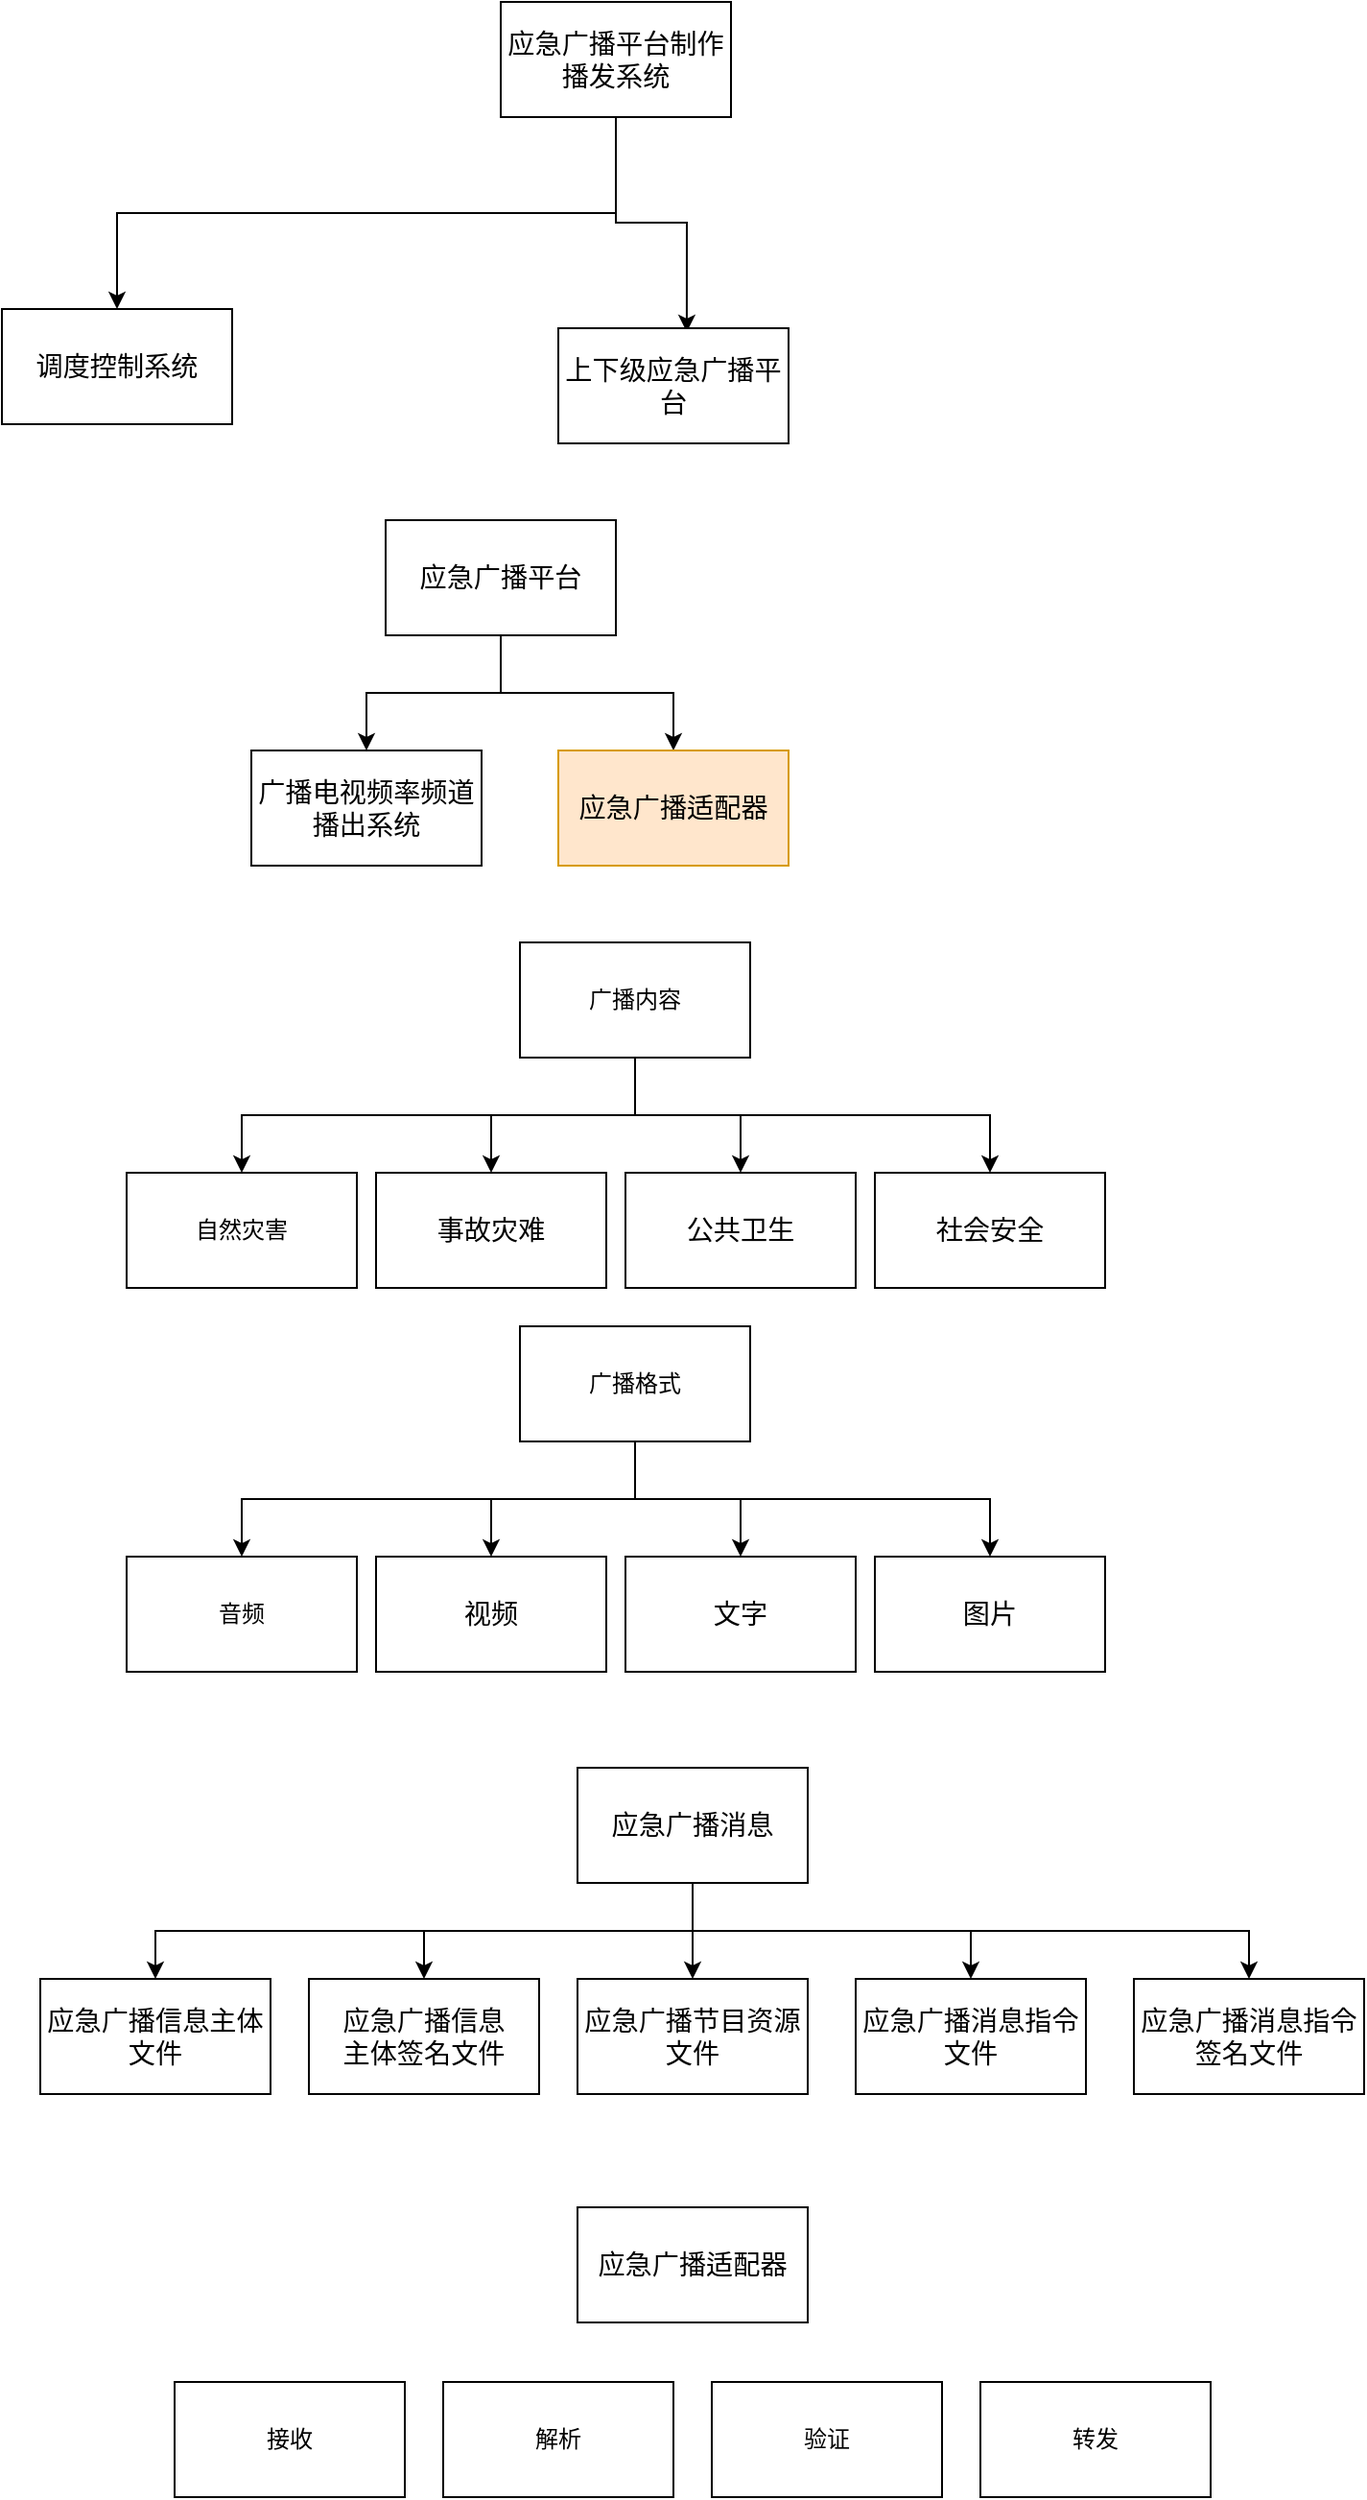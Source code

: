 <mxfile version="16.2.6" type="github">
  <diagram id="2nPovjhIuk3LcjY5GIDf" name="Page-1">
    <mxGraphModel dx="1422" dy="882" grid="1" gridSize="10" guides="1" tooltips="1" connect="1" arrows="1" fold="1" page="1" pageScale="1" pageWidth="827" pageHeight="1169" math="0" shadow="0">
      <root>
        <mxCell id="0" />
        <mxCell id="1" parent="0" />
        <mxCell id="cKkV5t8OmHSfCwwFpSGk-3" style="edgeStyle=orthogonalEdgeStyle;rounded=0;orthogonalLoop=1;jettySize=auto;html=1;exitX=0.5;exitY=1;exitDx=0;exitDy=0;" edge="1" parent="1" source="cKkV5t8OmHSfCwwFpSGk-1" target="cKkV5t8OmHSfCwwFpSGk-2">
          <mxGeometry relative="1" as="geometry" />
        </mxCell>
        <mxCell id="cKkV5t8OmHSfCwwFpSGk-5" style="edgeStyle=orthogonalEdgeStyle;rounded=0;orthogonalLoop=1;jettySize=auto;html=1;exitX=0.5;exitY=1;exitDx=0;exitDy=0;entryX=0.558;entryY=0.033;entryDx=0;entryDy=0;entryPerimeter=0;" edge="1" parent="1" source="cKkV5t8OmHSfCwwFpSGk-1" target="cKkV5t8OmHSfCwwFpSGk-4">
          <mxGeometry relative="1" as="geometry" />
        </mxCell>
        <mxCell id="cKkV5t8OmHSfCwwFpSGk-1" value="&lt;div&gt;&lt;span style=&quot;font-size: 10.56pt&quot;&gt;应急广播平台制作播发系统&lt;/span&gt;&lt;/div&gt;" style="rounded=0;whiteSpace=wrap;html=1;" vertex="1" parent="1">
          <mxGeometry x="300" y="20" width="120" height="60" as="geometry" />
        </mxCell>
        <mxCell id="cKkV5t8OmHSfCwwFpSGk-2" value="&lt;div&gt;&lt;span style=&quot;font-size: 10.56pt&quot;&gt;调度控制系统&lt;/span&gt;&lt;/div&gt;" style="rounded=0;whiteSpace=wrap;html=1;" vertex="1" parent="1">
          <mxGeometry x="40" y="180" width="120" height="60" as="geometry" />
        </mxCell>
        <mxCell id="cKkV5t8OmHSfCwwFpSGk-4" value="&lt;div&gt;&lt;span style=&quot;font-size: 10.56pt&quot;&gt;上下级应急广播平台&lt;/span&gt;&lt;/div&gt;" style="rounded=0;whiteSpace=wrap;html=1;" vertex="1" parent="1">
          <mxGeometry x="330" y="190" width="120" height="60" as="geometry" />
        </mxCell>
        <mxCell id="cKkV5t8OmHSfCwwFpSGk-8" style="edgeStyle=orthogonalEdgeStyle;rounded=0;orthogonalLoop=1;jettySize=auto;html=1;exitX=0.5;exitY=1;exitDx=0;exitDy=0;entryX=0.5;entryY=0;entryDx=0;entryDy=0;" edge="1" parent="1" source="cKkV5t8OmHSfCwwFpSGk-6" target="cKkV5t8OmHSfCwwFpSGk-7">
          <mxGeometry relative="1" as="geometry" />
        </mxCell>
        <mxCell id="cKkV5t8OmHSfCwwFpSGk-10" style="edgeStyle=orthogonalEdgeStyle;rounded=0;orthogonalLoop=1;jettySize=auto;html=1;exitX=0.5;exitY=1;exitDx=0;exitDy=0;" edge="1" parent="1" source="cKkV5t8OmHSfCwwFpSGk-6" target="cKkV5t8OmHSfCwwFpSGk-9">
          <mxGeometry relative="1" as="geometry" />
        </mxCell>
        <mxCell id="cKkV5t8OmHSfCwwFpSGk-6" value="&lt;div&gt;&lt;span style=&quot;font-size: 10.56pt&quot;&gt;应&lt;/span&gt;&lt;span style=&quot;font-size: 10.56pt&quot;&gt;急广播平台&lt;/span&gt;&lt;/div&gt;" style="rounded=0;whiteSpace=wrap;html=1;" vertex="1" parent="1">
          <mxGeometry x="240" y="290" width="120" height="60" as="geometry" />
        </mxCell>
        <mxCell id="cKkV5t8OmHSfCwwFpSGk-7" value="&lt;div&gt;&lt;span style=&quot;font-size: 10.56pt&quot;&gt;广播电视频率频道播出系统&lt;/span&gt;&lt;/div&gt;" style="rounded=0;whiteSpace=wrap;html=1;" vertex="1" parent="1">
          <mxGeometry x="170" y="410" width="120" height="60" as="geometry" />
        </mxCell>
        <mxCell id="cKkV5t8OmHSfCwwFpSGk-9" value="&lt;div&gt;&lt;span style=&quot;font-size: 10.56pt&quot;&gt;应急广播适配器&lt;/span&gt;&lt;/div&gt;" style="rounded=0;whiteSpace=wrap;html=1;fillColor=#ffe6cc;strokeColor=#d79b00;" vertex="1" parent="1">
          <mxGeometry x="330" y="410" width="120" height="60" as="geometry" />
        </mxCell>
        <mxCell id="cKkV5t8OmHSfCwwFpSGk-11" value="自然灾害" style="rounded=0;whiteSpace=wrap;html=1;" vertex="1" parent="1">
          <mxGeometry x="105" y="630" width="120" height="60" as="geometry" />
        </mxCell>
        <mxCell id="cKkV5t8OmHSfCwwFpSGk-12" value="&lt;div&gt;&lt;span style=&quot;font-size: 10.56pt&quot;&gt;事故灾难&lt;/span&gt;&lt;/div&gt;" style="rounded=0;whiteSpace=wrap;html=1;" vertex="1" parent="1">
          <mxGeometry x="235" y="630" width="120" height="60" as="geometry" />
        </mxCell>
        <mxCell id="cKkV5t8OmHSfCwwFpSGk-13" value="&lt;div&gt;&lt;span style=&quot;font-size: 10.56pt&quot;&gt;公共卫生&lt;/span&gt;&lt;/div&gt;" style="rounded=0;whiteSpace=wrap;html=1;" vertex="1" parent="1">
          <mxGeometry x="365" y="630" width="120" height="60" as="geometry" />
        </mxCell>
        <mxCell id="cKkV5t8OmHSfCwwFpSGk-14" value="&lt;div&gt;&lt;span style=&quot;font-size: 10.56pt&quot;&gt;社会安全&lt;/span&gt;&lt;/div&gt;" style="rounded=0;whiteSpace=wrap;html=1;" vertex="1" parent="1">
          <mxGeometry x="495" y="630" width="120" height="60" as="geometry" />
        </mxCell>
        <mxCell id="cKkV5t8OmHSfCwwFpSGk-16" style="edgeStyle=orthogonalEdgeStyle;rounded=0;orthogonalLoop=1;jettySize=auto;html=1;exitX=0.5;exitY=1;exitDx=0;exitDy=0;" edge="1" parent="1" source="cKkV5t8OmHSfCwwFpSGk-15" target="cKkV5t8OmHSfCwwFpSGk-11">
          <mxGeometry relative="1" as="geometry" />
        </mxCell>
        <mxCell id="cKkV5t8OmHSfCwwFpSGk-17" style="edgeStyle=orthogonalEdgeStyle;rounded=0;orthogonalLoop=1;jettySize=auto;html=1;exitX=0.5;exitY=1;exitDx=0;exitDy=0;" edge="1" parent="1" source="cKkV5t8OmHSfCwwFpSGk-15" target="cKkV5t8OmHSfCwwFpSGk-12">
          <mxGeometry relative="1" as="geometry" />
        </mxCell>
        <mxCell id="cKkV5t8OmHSfCwwFpSGk-18" style="edgeStyle=orthogonalEdgeStyle;rounded=0;orthogonalLoop=1;jettySize=auto;html=1;exitX=0.5;exitY=1;exitDx=0;exitDy=0;entryX=0.5;entryY=0;entryDx=0;entryDy=0;" edge="1" parent="1" source="cKkV5t8OmHSfCwwFpSGk-15" target="cKkV5t8OmHSfCwwFpSGk-13">
          <mxGeometry relative="1" as="geometry" />
        </mxCell>
        <mxCell id="cKkV5t8OmHSfCwwFpSGk-19" style="edgeStyle=orthogonalEdgeStyle;rounded=0;orthogonalLoop=1;jettySize=auto;html=1;exitX=0.5;exitY=1;exitDx=0;exitDy=0;" edge="1" parent="1" source="cKkV5t8OmHSfCwwFpSGk-15" target="cKkV5t8OmHSfCwwFpSGk-14">
          <mxGeometry relative="1" as="geometry" />
        </mxCell>
        <mxCell id="cKkV5t8OmHSfCwwFpSGk-15" value="广播内容" style="rounded=0;whiteSpace=wrap;html=1;" vertex="1" parent="1">
          <mxGeometry x="310" y="510" width="120" height="60" as="geometry" />
        </mxCell>
        <mxCell id="cKkV5t8OmHSfCwwFpSGk-20" value="音频" style="rounded=0;whiteSpace=wrap;html=1;" vertex="1" parent="1">
          <mxGeometry x="105" y="830" width="120" height="60" as="geometry" />
        </mxCell>
        <mxCell id="cKkV5t8OmHSfCwwFpSGk-21" value="&lt;div&gt;&lt;span style=&quot;font-size: 10.56pt&quot;&gt;视频&lt;/span&gt;&lt;/div&gt;" style="rounded=0;whiteSpace=wrap;html=1;" vertex="1" parent="1">
          <mxGeometry x="235" y="830" width="120" height="60" as="geometry" />
        </mxCell>
        <mxCell id="cKkV5t8OmHSfCwwFpSGk-22" value="&lt;div&gt;&lt;span style=&quot;font-size: 10.56pt&quot;&gt;文字&lt;/span&gt;&lt;/div&gt;" style="rounded=0;whiteSpace=wrap;html=1;" vertex="1" parent="1">
          <mxGeometry x="365" y="830" width="120" height="60" as="geometry" />
        </mxCell>
        <mxCell id="cKkV5t8OmHSfCwwFpSGk-23" value="&lt;div&gt;&lt;span style=&quot;font-size: 10.56pt&quot;&gt;图片&lt;/span&gt;&lt;/div&gt;" style="rounded=0;whiteSpace=wrap;html=1;" vertex="1" parent="1">
          <mxGeometry x="495" y="830" width="120" height="60" as="geometry" />
        </mxCell>
        <mxCell id="cKkV5t8OmHSfCwwFpSGk-24" style="edgeStyle=orthogonalEdgeStyle;rounded=0;orthogonalLoop=1;jettySize=auto;html=1;exitX=0.5;exitY=1;exitDx=0;exitDy=0;" edge="1" parent="1" source="cKkV5t8OmHSfCwwFpSGk-28" target="cKkV5t8OmHSfCwwFpSGk-20">
          <mxGeometry relative="1" as="geometry" />
        </mxCell>
        <mxCell id="cKkV5t8OmHSfCwwFpSGk-25" style="edgeStyle=orthogonalEdgeStyle;rounded=0;orthogonalLoop=1;jettySize=auto;html=1;exitX=0.5;exitY=1;exitDx=0;exitDy=0;" edge="1" parent="1" source="cKkV5t8OmHSfCwwFpSGk-28" target="cKkV5t8OmHSfCwwFpSGk-21">
          <mxGeometry relative="1" as="geometry" />
        </mxCell>
        <mxCell id="cKkV5t8OmHSfCwwFpSGk-26" style="edgeStyle=orthogonalEdgeStyle;rounded=0;orthogonalLoop=1;jettySize=auto;html=1;exitX=0.5;exitY=1;exitDx=0;exitDy=0;entryX=0.5;entryY=0;entryDx=0;entryDy=0;" edge="1" parent="1" source="cKkV5t8OmHSfCwwFpSGk-28" target="cKkV5t8OmHSfCwwFpSGk-22">
          <mxGeometry relative="1" as="geometry" />
        </mxCell>
        <mxCell id="cKkV5t8OmHSfCwwFpSGk-27" style="edgeStyle=orthogonalEdgeStyle;rounded=0;orthogonalLoop=1;jettySize=auto;html=1;exitX=0.5;exitY=1;exitDx=0;exitDy=0;" edge="1" parent="1" source="cKkV5t8OmHSfCwwFpSGk-28" target="cKkV5t8OmHSfCwwFpSGk-23">
          <mxGeometry relative="1" as="geometry" />
        </mxCell>
        <mxCell id="cKkV5t8OmHSfCwwFpSGk-28" value="广播格式" style="rounded=0;whiteSpace=wrap;html=1;" vertex="1" parent="1">
          <mxGeometry x="310" y="710" width="120" height="60" as="geometry" />
        </mxCell>
        <mxCell id="cKkV5t8OmHSfCwwFpSGk-35" style="edgeStyle=orthogonalEdgeStyle;rounded=0;orthogonalLoop=1;jettySize=auto;html=1;exitX=0.5;exitY=1;exitDx=0;exitDy=0;" edge="1" parent="1" source="cKkV5t8OmHSfCwwFpSGk-29" target="cKkV5t8OmHSfCwwFpSGk-30">
          <mxGeometry relative="1" as="geometry" />
        </mxCell>
        <mxCell id="cKkV5t8OmHSfCwwFpSGk-36" style="edgeStyle=orthogonalEdgeStyle;rounded=0;orthogonalLoop=1;jettySize=auto;html=1;exitX=0.5;exitY=1;exitDx=0;exitDy=0;" edge="1" parent="1" source="cKkV5t8OmHSfCwwFpSGk-29" target="cKkV5t8OmHSfCwwFpSGk-31">
          <mxGeometry relative="1" as="geometry" />
        </mxCell>
        <mxCell id="cKkV5t8OmHSfCwwFpSGk-37" style="edgeStyle=orthogonalEdgeStyle;rounded=0;orthogonalLoop=1;jettySize=auto;html=1;exitX=0.5;exitY=1;exitDx=0;exitDy=0;" edge="1" parent="1" source="cKkV5t8OmHSfCwwFpSGk-29" target="cKkV5t8OmHSfCwwFpSGk-32">
          <mxGeometry relative="1" as="geometry" />
        </mxCell>
        <mxCell id="cKkV5t8OmHSfCwwFpSGk-38" style="edgeStyle=orthogonalEdgeStyle;rounded=0;orthogonalLoop=1;jettySize=auto;html=1;exitX=0.5;exitY=1;exitDx=0;exitDy=0;" edge="1" parent="1" source="cKkV5t8OmHSfCwwFpSGk-29" target="cKkV5t8OmHSfCwwFpSGk-33">
          <mxGeometry relative="1" as="geometry" />
        </mxCell>
        <mxCell id="cKkV5t8OmHSfCwwFpSGk-39" style="edgeStyle=orthogonalEdgeStyle;rounded=0;orthogonalLoop=1;jettySize=auto;html=1;exitX=0.5;exitY=1;exitDx=0;exitDy=0;" edge="1" parent="1" source="cKkV5t8OmHSfCwwFpSGk-29" target="cKkV5t8OmHSfCwwFpSGk-34">
          <mxGeometry relative="1" as="geometry" />
        </mxCell>
        <mxCell id="cKkV5t8OmHSfCwwFpSGk-29" value="&lt;div&gt;&lt;span style=&quot;font-size: 10.56pt&quot;&gt;应急广播消息&lt;/span&gt;&lt;/div&gt;" style="rounded=0;whiteSpace=wrap;html=1;" vertex="1" parent="1">
          <mxGeometry x="340" y="940" width="120" height="60" as="geometry" />
        </mxCell>
        <mxCell id="cKkV5t8OmHSfCwwFpSGk-30" value="&lt;div&gt;&lt;span style=&quot;font-size: 10.56pt&quot;&gt;应急广播信息主体文件&lt;/span&gt;&lt;/div&gt;" style="rounded=0;whiteSpace=wrap;html=1;" vertex="1" parent="1">
          <mxGeometry x="60" y="1050" width="120" height="60" as="geometry" />
        </mxCell>
        <mxCell id="cKkV5t8OmHSfCwwFpSGk-31" value="&lt;div&gt;&lt;span style=&quot;font-size: 10.56pt&quot;&gt;应急广播信息&lt;br/&gt;&lt;/span&gt;&lt;/div&gt;&lt;div&gt;&lt;span style=&quot;font-size: 10.56pt&quot;&gt;主体签名文件&lt;/span&gt;&lt;/div&gt;" style="rounded=0;whiteSpace=wrap;html=1;" vertex="1" parent="1">
          <mxGeometry x="200" y="1050" width="120" height="60" as="geometry" />
        </mxCell>
        <mxCell id="cKkV5t8OmHSfCwwFpSGk-32" value="&lt;div&gt;&lt;span style=&quot;font-size: 10.56pt&quot;&gt;应急广播节目资源文件&lt;/span&gt;&lt;/div&gt;" style="rounded=0;whiteSpace=wrap;html=1;" vertex="1" parent="1">
          <mxGeometry x="340" y="1050" width="120" height="60" as="geometry" />
        </mxCell>
        <mxCell id="cKkV5t8OmHSfCwwFpSGk-33" value="&lt;div&gt;&lt;span style=&quot;font-size: 10.56pt&quot;&gt;应急广播消息指令文件&lt;/span&gt;&lt;/div&gt;" style="rounded=0;whiteSpace=wrap;html=1;" vertex="1" parent="1">
          <mxGeometry x="485" y="1050" width="120" height="60" as="geometry" />
        </mxCell>
        <mxCell id="cKkV5t8OmHSfCwwFpSGk-34" value="&lt;div&gt;&lt;span style=&quot;font-size: 10.56pt&quot;&gt;应急广播消息指令签名文件&lt;/span&gt;&lt;/div&gt;" style="rounded=0;whiteSpace=wrap;html=1;" vertex="1" parent="1">
          <mxGeometry x="630" y="1050" width="120" height="60" as="geometry" />
        </mxCell>
        <mxCell id="cKkV5t8OmHSfCwwFpSGk-40" value="&lt;div&gt;&lt;span style=&quot;font-size: 10.56pt&quot;&gt;应急广播适配器&lt;/span&gt;&lt;/div&gt;" style="rounded=0;whiteSpace=wrap;html=1;" vertex="1" parent="1">
          <mxGeometry x="340" y="1169" width="120" height="60" as="geometry" />
        </mxCell>
        <mxCell id="cKkV5t8OmHSfCwwFpSGk-41" value="接收" style="rounded=0;whiteSpace=wrap;html=1;" vertex="1" parent="1">
          <mxGeometry x="130" y="1260" width="120" height="60" as="geometry" />
        </mxCell>
        <mxCell id="cKkV5t8OmHSfCwwFpSGk-42" value="解析" style="rounded=0;whiteSpace=wrap;html=1;" vertex="1" parent="1">
          <mxGeometry x="270" y="1260" width="120" height="60" as="geometry" />
        </mxCell>
        <mxCell id="cKkV5t8OmHSfCwwFpSGk-43" value="验证" style="rounded=0;whiteSpace=wrap;html=1;" vertex="1" parent="1">
          <mxGeometry x="410" y="1260" width="120" height="60" as="geometry" />
        </mxCell>
        <mxCell id="cKkV5t8OmHSfCwwFpSGk-44" value="转发" style="rounded=0;whiteSpace=wrap;html=1;" vertex="1" parent="1">
          <mxGeometry x="550" y="1260" width="120" height="60" as="geometry" />
        </mxCell>
      </root>
    </mxGraphModel>
  </diagram>
</mxfile>
